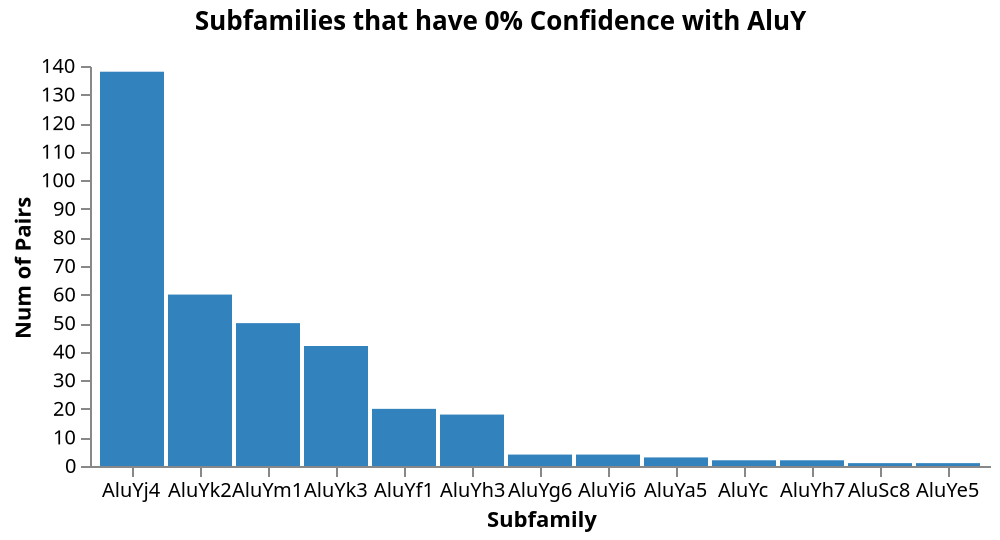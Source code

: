 {
  "$schema": "https://vega.github.io/schema/vega/v5.json",
  "description": "A basic bar chart example, with value labels shown upon mouse hover.",
  "width": 450,
  "height": 200,
  "padding": 5,
  "title": "Subfamilies that have 0% Confidence with AluY",
  "data": [
    {
      "name": "table",
      "values": [
        {"category": "AluYj4", "amount": 138},
        {"category": "AluYk2", "amount": 60},
        {"category": "AluYm1", "amount": 50},
        {"category": "AluYk3", "amount": 42},
        {"category": "AluYf1", "amount": 20},
        {"category": "AluYh3", "amount": 18},
        {"category": "AluYg6", "amount": 4},
        {"category": "AluYi6", "amount": 4},
        {"category": "AluYa5", "amount": 3},
        {"category": "AluYc", "amount": 2},
        {"category": "AluYh7", "amount": 2},
        {"category": "AluSc8", "amount": 1},
        {"category": "AluYe5", "amount": 1}
      ]
    }
  ],

  "signals": [
    {
      "name": "tooltip",
      "value": {},
      "on": [
        {"events": "rect:mouseover", "update": "datum"},
        {"events": "rect:mouseout",  "update": "{}"}
      ]
    }
  ],

  "scales": [
    {
      "name": "xscale",
      "type": "band",
      "domain": {"data": "table", "field": "category"},
      "range": "width",
      "padding": 0.05,
      "round": true
    },
    {
      "name": "yscale",
      "domain": {"data": "table", "field": "amount"},
      "nice": true,
      "range": "height"
    }
  ],

  "axes": [
    { "orient": "bottom", "scale": "xscale", "title": "Subfamily" },
    { "orient": "left", "scale": "yscale", "title": "Num of Pairs" }
  ],

  "marks": [
    {
      "type": "rect",
      "from": {"data":"table"},
      "encode": {
        "enter": {
          "x": {"scale": "xscale", "field": "category"},
          "width": {"scale": "xscale", "band": 1},
          "y": {"scale": "yscale", "field": "amount"},
          "y2": {"scale": "yscale", "value": 0}
        },
        "update": {
          "fill": {"value": "#3182bd"}
        },
        "hover": {
          "fill": {"value": "#6baed6"}
        }
      }
    },
    {
      "type": "text",
      "encode": {
        "enter": {
          "align": {"value": "center"},
          "baseline": {"value": "bottom"},
          "fill": {"value": "#333"}
        },
        "update": {
          "x": {"scale": "xscale", "signal": "tooltip.category", "band": 0.5},
          "y": {"scale": "yscale", "signal": "tooltip.amount", "offset": -2},
          "text": {"signal": "tooltip.amount"},
          "fillOpacity": [
            {"test": "datum === tooltip", "value": 0},
            {"value": 1}
          ]
        }
      }
    }
  ]
}